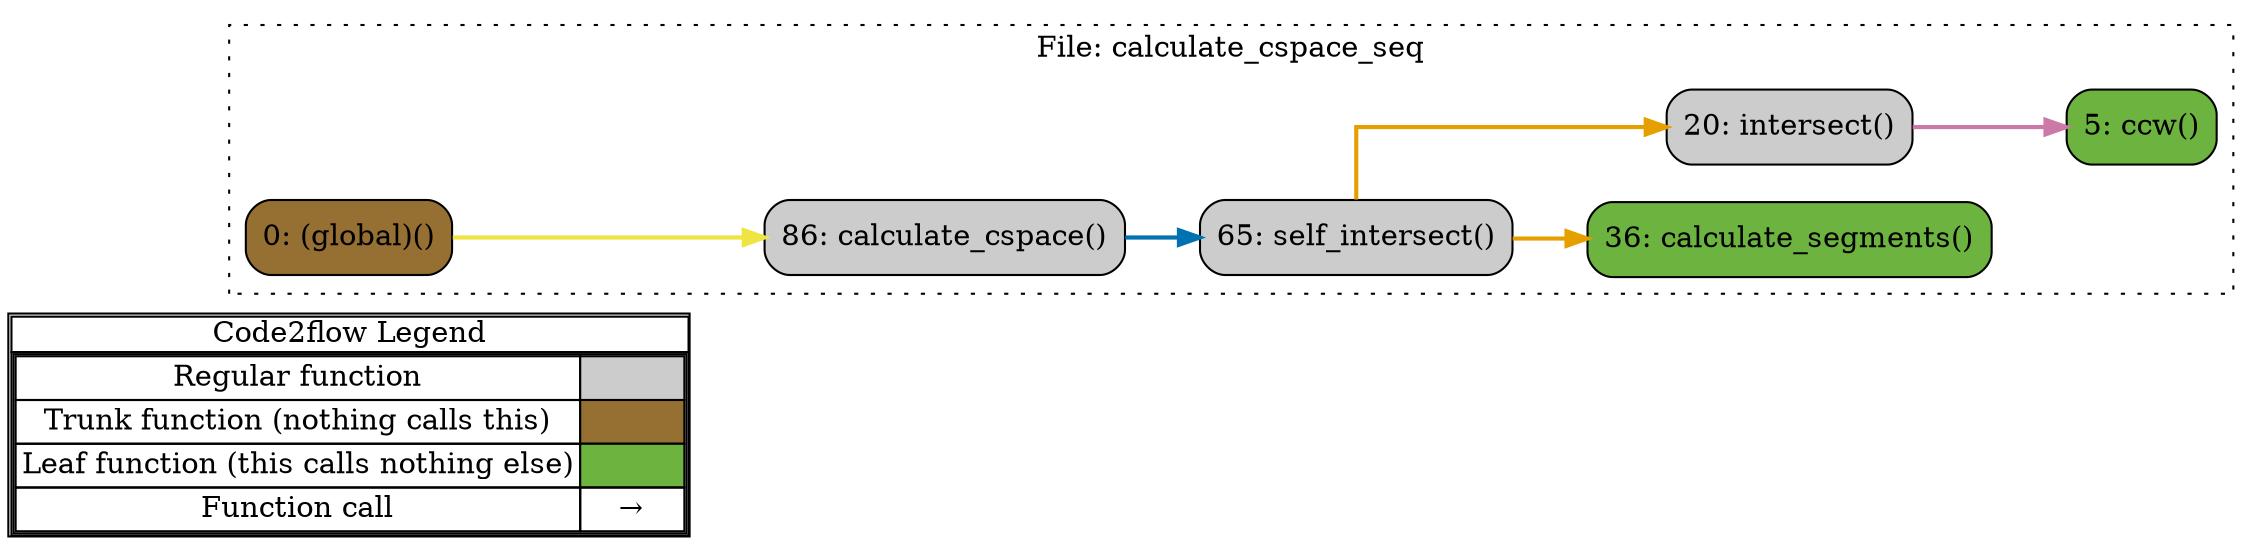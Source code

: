 digraph G {
concentrate=true;
splines="ortho";
rankdir="LR";
subgraph legend{
    rank = min;
    label = "legend";
    Legend [shape=none, margin=0, label = <
        <table cellspacing="0" cellpadding="0" border="1"><tr><td>Code2flow Legend</td></tr><tr><td>
        <table cellspacing="0">
        <tr><td>Regular function</td><td width="50px" bgcolor='#cccccc'></td></tr>
        <tr><td>Trunk function (nothing calls this)</td><td bgcolor='#966F33'></td></tr>
        <tr><td>Leaf function (this calls nothing else)</td><td bgcolor='#6db33f'></td></tr>
        <tr><td>Function call</td><td><font color='black'>&#8594;</font></td></tr>
        </table></td></tr></table>
        >];
}node_851a6984 [label="0: (global)()" name="calculate_cspace_seq::(global)" shape="rect" style="rounded,filled" fillcolor="#966F33" ];
node_8e672add [label="86: calculate_cspace()" name="calculate_cspace_seq::calculate_cspace" shape="rect" style="rounded,filled" fillcolor="#cccccc" ];
node_eddfa88a [label="36: calculate_segments()" name="calculate_cspace_seq::calculate_segments" shape="rect" style="rounded,filled" fillcolor="#6db33f" ];
node_10173eae [label="5: ccw()" name="calculate_cspace_seq::ccw" shape="rect" style="rounded,filled" fillcolor="#6db33f" ];
node_842bcaf7 [label="20: intersect()" name="calculate_cspace_seq::intersect" shape="rect" style="rounded,filled" fillcolor="#cccccc" ];
node_6cbde221 [label="65: self_intersect()" name="calculate_cspace_seq::self_intersect" shape="rect" style="rounded,filled" fillcolor="#cccccc" ];
node_851a6984 -> node_8e672add [color="#F0E442" penwidth="2"];
node_8e672add -> node_6cbde221 [color="#0072B2" penwidth="2"];
node_842bcaf7 -> node_10173eae [color="#CC79A7" penwidth="2"];
node_842bcaf7 -> node_10173eae [color="#CC79A7" penwidth="2"];
node_842bcaf7 -> node_10173eae [color="#CC79A7" penwidth="2"];
node_842bcaf7 -> node_10173eae [color="#CC79A7" penwidth="2"];
node_6cbde221 -> node_eddfa88a [color="#E69F00" penwidth="2"];
node_6cbde221 -> node_842bcaf7 [color="#E69F00" penwidth="2"];
subgraph cluster_8dfc926f {
    node_10173eae node_842bcaf7 node_eddfa88a node_6cbde221 node_8e672add node_851a6984;
    label="File: calculate_cspace_seq";
    name="calculate_cspace_seq";
    style="filled";
    graph[style=dotted];
};
}
